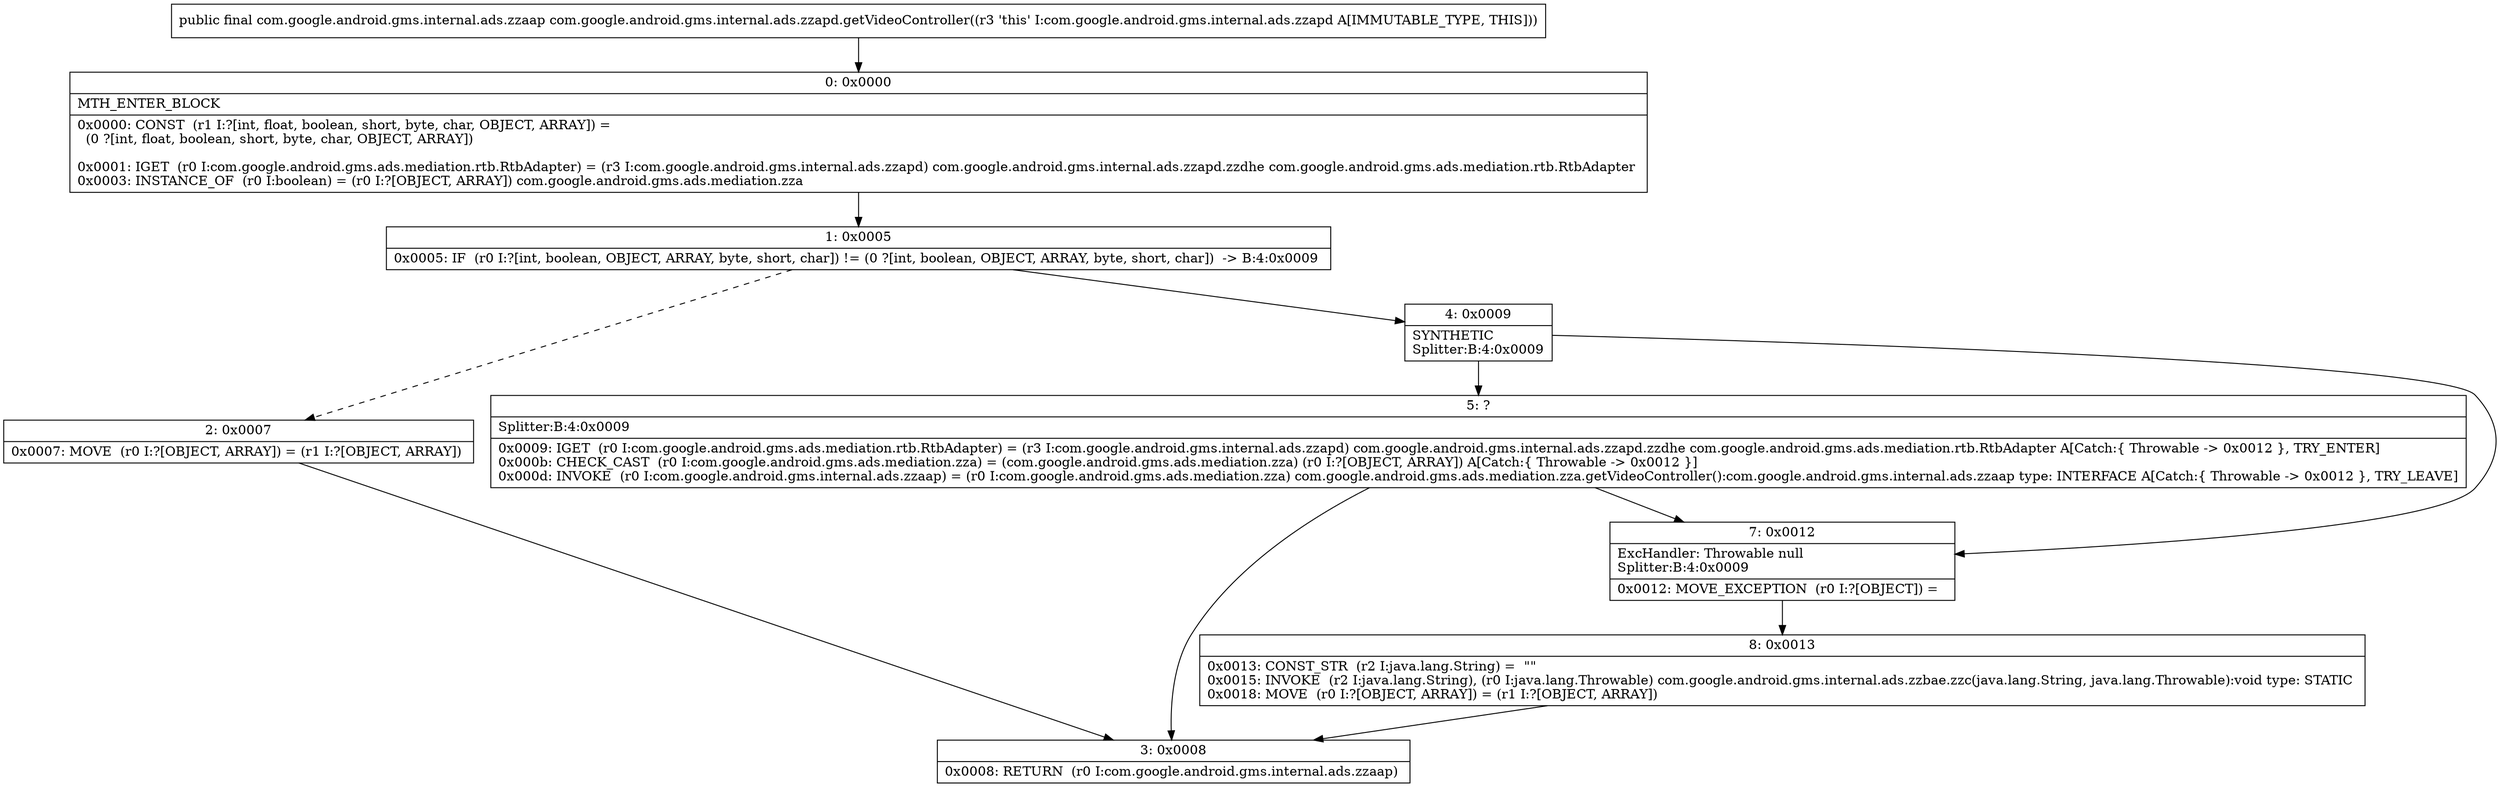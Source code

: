 digraph "CFG forcom.google.android.gms.internal.ads.zzapd.getVideoController()Lcom\/google\/android\/gms\/internal\/ads\/zzaap;" {
Node_0 [shape=record,label="{0\:\ 0x0000|MTH_ENTER_BLOCK\l|0x0000: CONST  (r1 I:?[int, float, boolean, short, byte, char, OBJECT, ARRAY]) = \l  (0 ?[int, float, boolean, short, byte, char, OBJECT, ARRAY])\l \l0x0001: IGET  (r0 I:com.google.android.gms.ads.mediation.rtb.RtbAdapter) = (r3 I:com.google.android.gms.internal.ads.zzapd) com.google.android.gms.internal.ads.zzapd.zzdhe com.google.android.gms.ads.mediation.rtb.RtbAdapter \l0x0003: INSTANCE_OF  (r0 I:boolean) = (r0 I:?[OBJECT, ARRAY]) com.google.android.gms.ads.mediation.zza \l}"];
Node_1 [shape=record,label="{1\:\ 0x0005|0x0005: IF  (r0 I:?[int, boolean, OBJECT, ARRAY, byte, short, char]) != (0 ?[int, boolean, OBJECT, ARRAY, byte, short, char])  \-\> B:4:0x0009 \l}"];
Node_2 [shape=record,label="{2\:\ 0x0007|0x0007: MOVE  (r0 I:?[OBJECT, ARRAY]) = (r1 I:?[OBJECT, ARRAY]) \l}"];
Node_3 [shape=record,label="{3\:\ 0x0008|0x0008: RETURN  (r0 I:com.google.android.gms.internal.ads.zzaap) \l}"];
Node_4 [shape=record,label="{4\:\ 0x0009|SYNTHETIC\lSplitter:B:4:0x0009\l}"];
Node_5 [shape=record,label="{5\:\ ?|Splitter:B:4:0x0009\l|0x0009: IGET  (r0 I:com.google.android.gms.ads.mediation.rtb.RtbAdapter) = (r3 I:com.google.android.gms.internal.ads.zzapd) com.google.android.gms.internal.ads.zzapd.zzdhe com.google.android.gms.ads.mediation.rtb.RtbAdapter A[Catch:\{ Throwable \-\> 0x0012 \}, TRY_ENTER]\l0x000b: CHECK_CAST  (r0 I:com.google.android.gms.ads.mediation.zza) = (com.google.android.gms.ads.mediation.zza) (r0 I:?[OBJECT, ARRAY]) A[Catch:\{ Throwable \-\> 0x0012 \}]\l0x000d: INVOKE  (r0 I:com.google.android.gms.internal.ads.zzaap) = (r0 I:com.google.android.gms.ads.mediation.zza) com.google.android.gms.ads.mediation.zza.getVideoController():com.google.android.gms.internal.ads.zzaap type: INTERFACE A[Catch:\{ Throwable \-\> 0x0012 \}, TRY_LEAVE]\l}"];
Node_7 [shape=record,label="{7\:\ 0x0012|ExcHandler: Throwable null\lSplitter:B:4:0x0009\l|0x0012: MOVE_EXCEPTION  (r0 I:?[OBJECT]) =  \l}"];
Node_8 [shape=record,label="{8\:\ 0x0013|0x0013: CONST_STR  (r2 I:java.lang.String) =  \"\" \l0x0015: INVOKE  (r2 I:java.lang.String), (r0 I:java.lang.Throwable) com.google.android.gms.internal.ads.zzbae.zzc(java.lang.String, java.lang.Throwable):void type: STATIC \l0x0018: MOVE  (r0 I:?[OBJECT, ARRAY]) = (r1 I:?[OBJECT, ARRAY]) \l}"];
MethodNode[shape=record,label="{public final com.google.android.gms.internal.ads.zzaap com.google.android.gms.internal.ads.zzapd.getVideoController((r3 'this' I:com.google.android.gms.internal.ads.zzapd A[IMMUTABLE_TYPE, THIS])) }"];
MethodNode -> Node_0;
Node_0 -> Node_1;
Node_1 -> Node_2[style=dashed];
Node_1 -> Node_4;
Node_2 -> Node_3;
Node_4 -> Node_5;
Node_4 -> Node_7;
Node_5 -> Node_7;
Node_5 -> Node_3;
Node_7 -> Node_8;
Node_8 -> Node_3;
}

